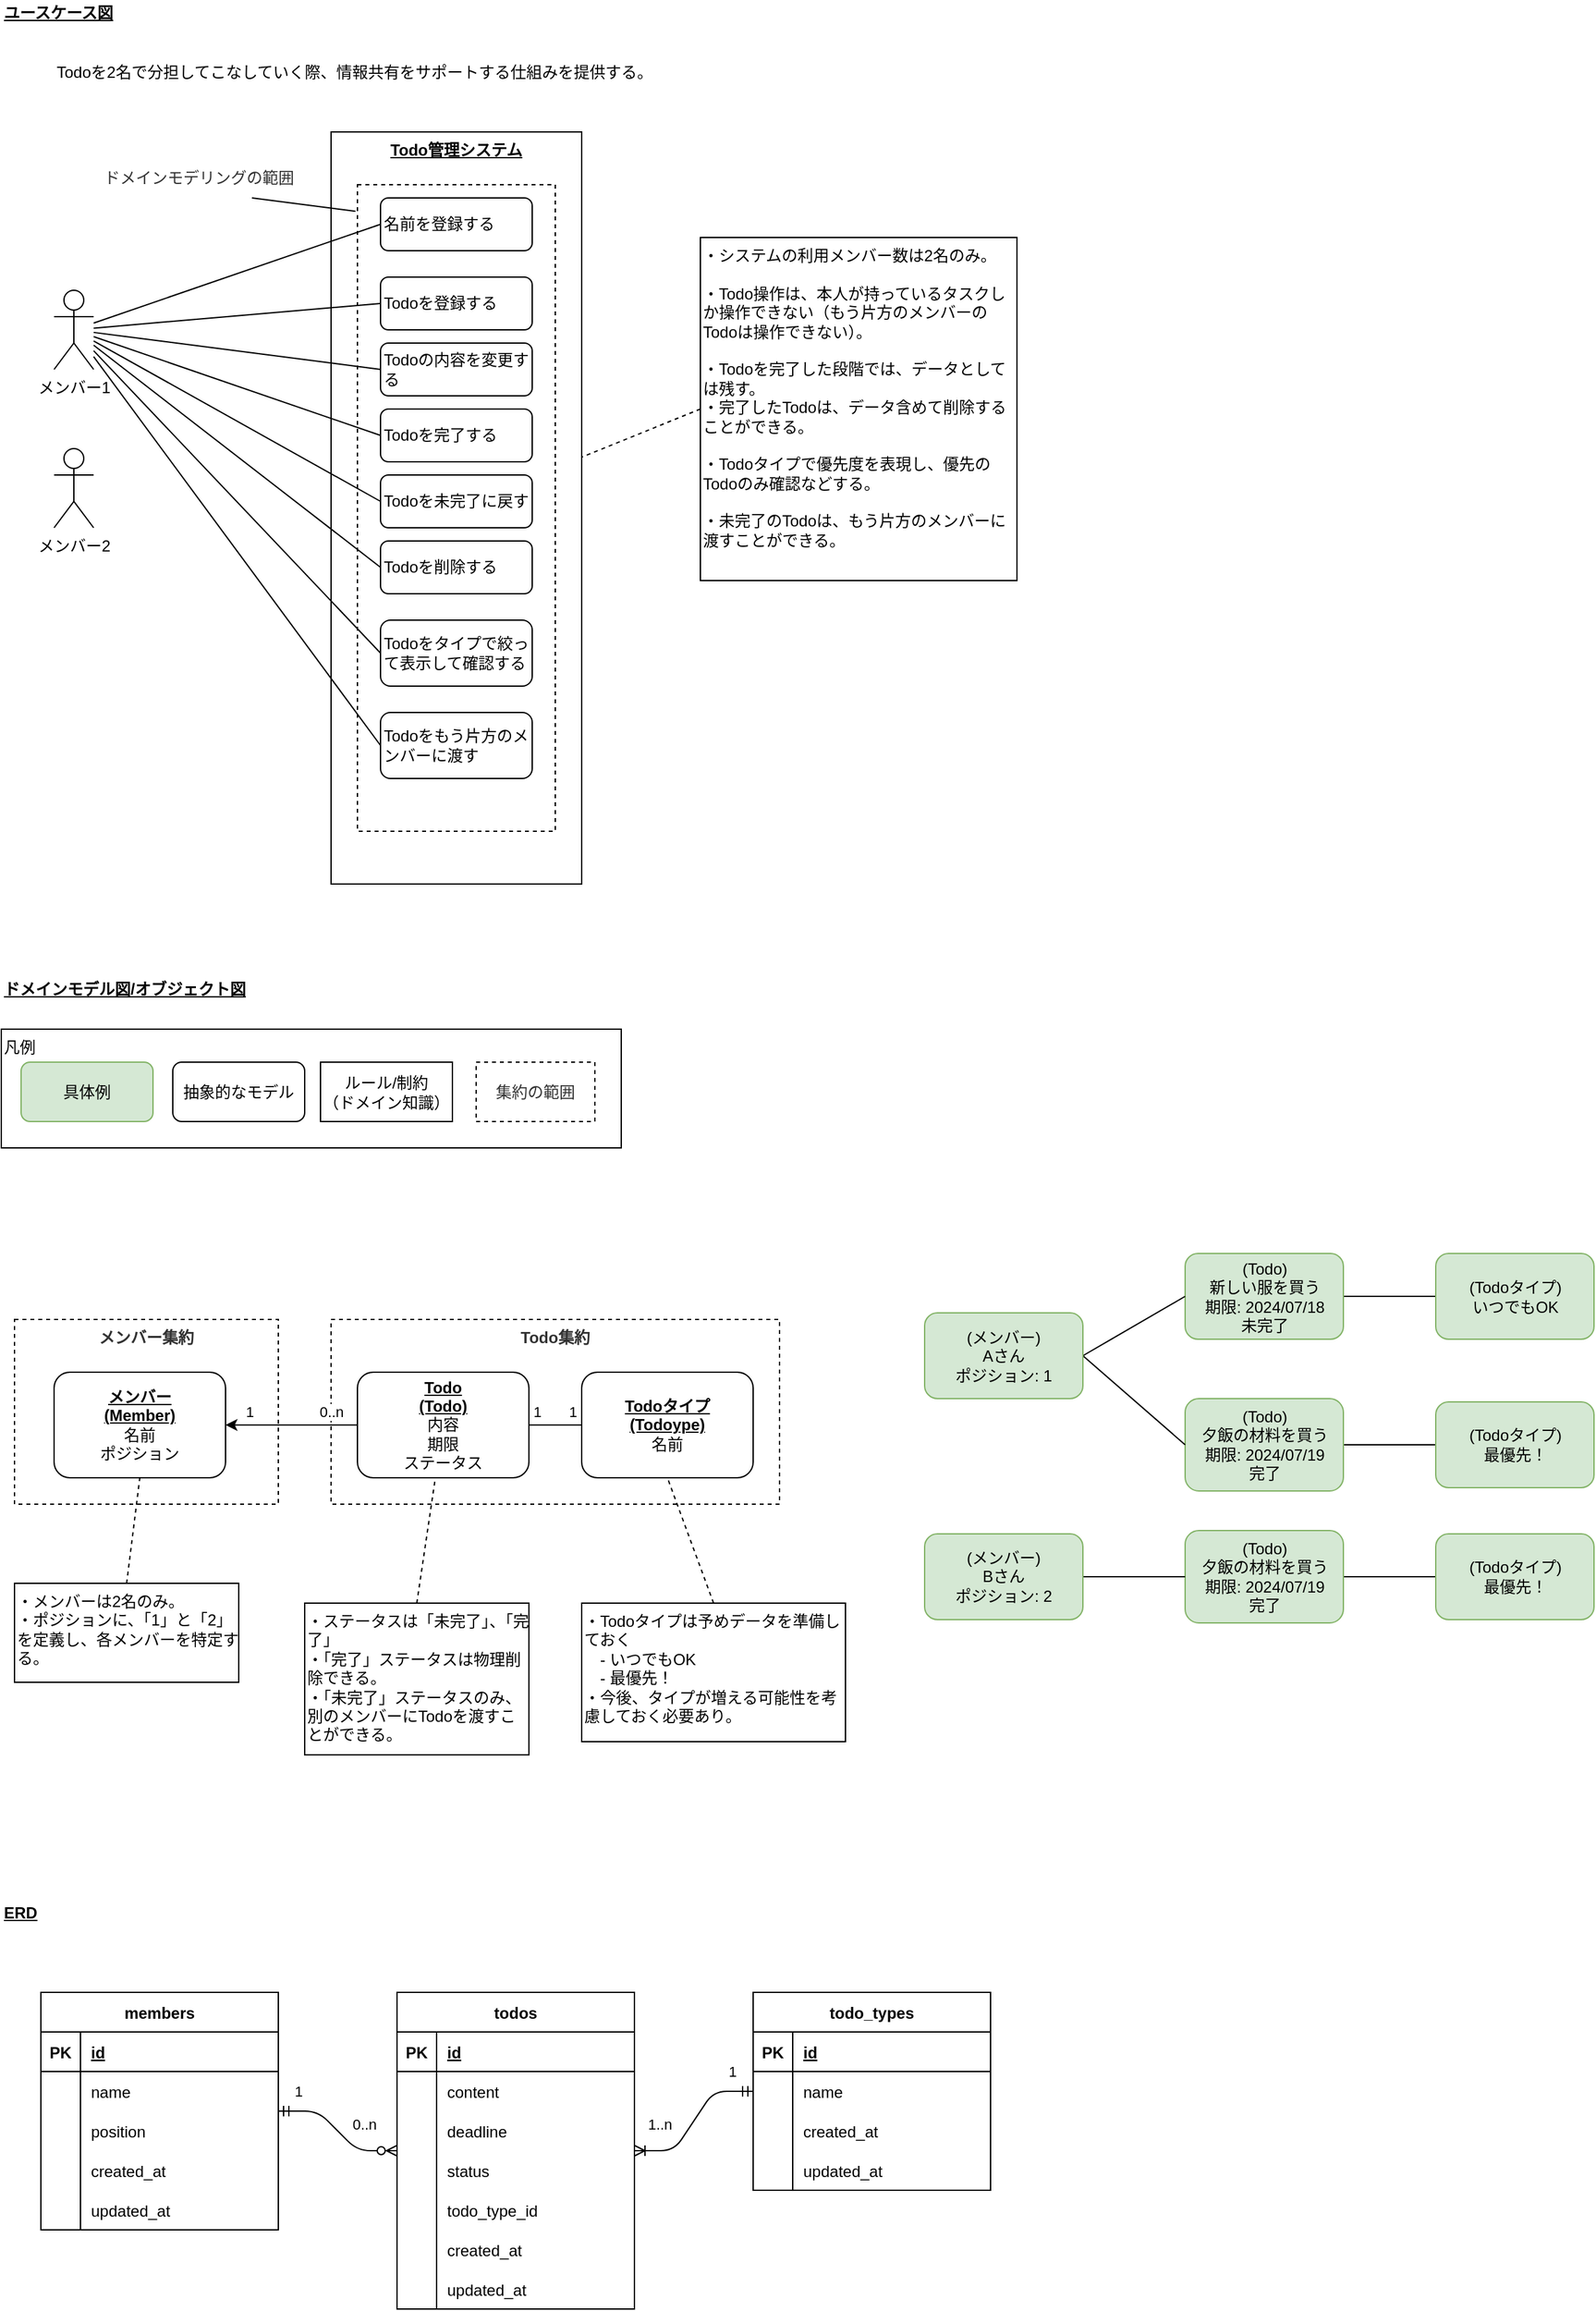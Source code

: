 <mxfile>
    <diagram id="qSRQhQrTSAJJsUl3RG-m" name="ページ1">
        <mxGraphModel dx="1060" dy="807" grid="1" gridSize="10" guides="1" tooltips="1" connect="1" arrows="1" fold="1" page="1" pageScale="1" pageWidth="1654" pageHeight="1169" math="0" shadow="0">
            <root>
                <mxCell id="0"/>
                <mxCell id="1" parent="0"/>
                <mxCell id="72" value="メンバー集約" style="rounded=0;whiteSpace=wrap;html=1;fontColor=#333333;dashed=1;verticalAlign=top;fontStyle=1" parent="1" vertex="1">
                    <mxGeometry x="50" y="1040" width="200" height="140" as="geometry"/>
                </mxCell>
                <mxCell id="71" value="Todo集約" style="rounded=0;whiteSpace=wrap;html=1;fontColor=#333333;dashed=1;verticalAlign=top;fontStyle=1" parent="1" vertex="1">
                    <mxGeometry x="290" y="1040" width="340" height="140" as="geometry"/>
                </mxCell>
                <mxCell id="4" value="&lt;u&gt;&lt;b&gt;Todo管理システム&lt;/b&gt;&lt;/u&gt;" style="rounded=0;whiteSpace=wrap;html=1;verticalAlign=top;" parent="1" vertex="1">
                    <mxGeometry x="290" y="140" width="190" height="570" as="geometry"/>
                </mxCell>
                <mxCell id="8" value="" style="rounded=0;whiteSpace=wrap;html=1;fontColor=#FF0000;dashed=1;fillColor=default;" parent="1" vertex="1">
                    <mxGeometry x="310" y="180" width="150" height="490" as="geometry"/>
                </mxCell>
                <mxCell id="2" value="&lt;u style=&quot;&quot;&gt;ユースケース図&lt;/u&gt;" style="text;html=1;strokeColor=none;fillColor=none;align=left;verticalAlign=middle;whiteSpace=wrap;rounded=0;fontStyle=1" parent="1" vertex="1">
                    <mxGeometry x="40" y="40" width="130" height="20" as="geometry"/>
                </mxCell>
                <mxCell id="3" value="メンバー1" style="shape=umlActor;verticalLabelPosition=bottom;verticalAlign=top;html=1;outlineConnect=0;" parent="1" vertex="1">
                    <mxGeometry x="80" y="260" width="30" height="60" as="geometry"/>
                </mxCell>
                <mxCell id="10" style="edgeStyle=none;html=1;exitX=0;exitY=0.5;exitDx=0;exitDy=0;endArrow=none;endFill=0;" parent="1" source="5" target="3" edge="1">
                    <mxGeometry relative="1" as="geometry"/>
                </mxCell>
                <mxCell id="5" value="Todoを登録する" style="rounded=1;whiteSpace=wrap;html=1;align=left;" parent="1" vertex="1">
                    <mxGeometry x="327.5" y="250" width="115" height="40" as="geometry"/>
                </mxCell>
                <mxCell id="11" style="edgeStyle=none;html=1;exitX=0;exitY=0.5;exitDx=0;exitDy=0;endArrow=none;endFill=0;" parent="1" source="6" target="3" edge="1">
                    <mxGeometry relative="1" as="geometry"/>
                </mxCell>
                <mxCell id="6" value="Todoの内容を変更する" style="rounded=1;whiteSpace=wrap;html=1;align=left;" parent="1" vertex="1">
                    <mxGeometry x="327.5" y="300" width="115" height="40" as="geometry"/>
                </mxCell>
                <mxCell id="12" style="edgeStyle=none;html=1;exitX=0;exitY=0.5;exitDx=0;exitDy=0;endArrow=none;endFill=0;" parent="1" source="7" target="3" edge="1">
                    <mxGeometry relative="1" as="geometry"/>
                </mxCell>
                <mxCell id="7" value="Todoを完了する" style="rounded=1;whiteSpace=wrap;html=1;align=left;" parent="1" vertex="1">
                    <mxGeometry x="327.5" y="350" width="115" height="40" as="geometry"/>
                </mxCell>
                <mxCell id="13" style="edgeStyle=none;html=1;exitX=0.75;exitY=1;exitDx=0;exitDy=0;entryX=-0.01;entryY=0.041;entryDx=0;entryDy=0;entryPerimeter=0;endArrow=none;endFill=0;" parent="1" source="9" target="8" edge="1">
                    <mxGeometry relative="1" as="geometry"/>
                </mxCell>
                <mxCell id="9" value="ドメインモデリングの範囲" style="text;html=1;strokeColor=none;fillColor=none;align=center;verticalAlign=middle;whiteSpace=wrap;rounded=0;dashed=1;fontColor=#333333;" parent="1" vertex="1">
                    <mxGeometry x="110" y="160" width="160" height="30" as="geometry"/>
                </mxCell>
                <mxCell id="15" style="edgeStyle=none;html=1;exitX=0;exitY=0.5;exitDx=0;exitDy=0;endArrow=none;endFill=0;" parent="1" source="14" target="3" edge="1">
                    <mxGeometry relative="1" as="geometry"/>
                </mxCell>
                <mxCell id="14" value="Todoをタイプで絞って表示して確認する" style="rounded=1;whiteSpace=wrap;html=1;align=left;" parent="1" vertex="1">
                    <mxGeometry x="327.5" y="510" width="115" height="50" as="geometry"/>
                </mxCell>
                <mxCell id="21" style="edgeStyle=none;html=1;exitX=0;exitY=0.5;exitDx=0;exitDy=0;endArrow=none;endFill=0;dashed=1;" parent="1" source="16" target="4" edge="1">
                    <mxGeometry relative="1" as="geometry"/>
                </mxCell>
                <mxCell id="16" value="・システムの利用メンバー数は2名のみ。&lt;br&gt;&lt;br&gt;・Todo操作は、本人が持っているタスクしか操作できない（もう片方のメンバーのTodoは操作できない）。&lt;br&gt;&lt;br&gt;・Todoを完了した段階では、データとしては残す。&lt;br&gt;・完了したTodoは、データ含めて削除することができる。&lt;br&gt;&lt;br&gt;・Todoタイプで優先度を表現し、優先のTodoのみ確認などする。&lt;br&gt;&lt;br&gt;・未完了のTodoは、もう片方のメンバーに渡すことができる。" style="rounded=0;whiteSpace=wrap;html=1;fillColor=default;align=left;verticalAlign=top;" parent="1" vertex="1">
                    <mxGeometry x="570" y="220" width="240" height="260" as="geometry"/>
                </mxCell>
                <mxCell id="18" style="edgeStyle=none;html=1;exitX=0;exitY=0.5;exitDx=0;exitDy=0;endArrow=none;endFill=0;" parent="1" source="17" target="3" edge="1">
                    <mxGeometry relative="1" as="geometry"/>
                </mxCell>
                <mxCell id="17" value="Todoを削除する" style="rounded=1;whiteSpace=wrap;html=1;align=left;" parent="1" vertex="1">
                    <mxGeometry x="327.5" y="450" width="115" height="40" as="geometry"/>
                </mxCell>
                <mxCell id="20" style="edgeStyle=none;html=1;exitX=0;exitY=0.5;exitDx=0;exitDy=0;endArrow=none;endFill=0;" parent="1" source="19" target="3" edge="1">
                    <mxGeometry relative="1" as="geometry"/>
                </mxCell>
                <mxCell id="19" value="Todoを未完了に戻す" style="rounded=1;whiteSpace=wrap;html=1;align=left;" parent="1" vertex="1">
                    <mxGeometry x="327.5" y="400" width="115" height="40" as="geometry"/>
                </mxCell>
                <mxCell id="22" value="&lt;u style=&quot;&quot;&gt;ドメインモデル図/オブジェクト図&lt;/u&gt;" style="text;html=1;strokeColor=none;fillColor=none;align=left;verticalAlign=middle;whiteSpace=wrap;rounded=0;fontStyle=1" parent="1" vertex="1">
                    <mxGeometry x="40" y="780" width="210" height="20" as="geometry"/>
                </mxCell>
                <mxCell id="28" value="凡例" style="rounded=0;whiteSpace=wrap;html=1;align=left;verticalAlign=top;" parent="1" vertex="1">
                    <mxGeometry x="40" y="820" width="470" height="90" as="geometry"/>
                </mxCell>
                <mxCell id="29" value="抽象的なモデル" style="rounded=1;whiteSpace=wrap;html=1;align=center;" parent="1" vertex="1">
                    <mxGeometry x="170" y="845" width="100" height="45" as="geometry"/>
                </mxCell>
                <mxCell id="30" value="具体例" style="rounded=1;whiteSpace=wrap;html=1;align=center;fillColor=#d5e8d4;strokeColor=#82b366;" parent="1" vertex="1">
                    <mxGeometry x="55" y="845" width="100" height="45" as="geometry"/>
                </mxCell>
                <mxCell id="31" value="ルール/制約&lt;br&gt;（ドメイン知識）" style="rounded=0;whiteSpace=wrap;html=1;align=center;verticalAlign=middle;" parent="1" vertex="1">
                    <mxGeometry x="282" y="845" width="100" height="45" as="geometry"/>
                </mxCell>
                <mxCell id="32" value="集約の範囲" style="rounded=0;whiteSpace=wrap;html=1;fontColor=#333333;dashed=1;" parent="1" vertex="1">
                    <mxGeometry x="400" y="845" width="90" height="45" as="geometry"/>
                </mxCell>
                <mxCell id="37" style="edgeStyle=none;html=1;exitX=1;exitY=0.5;exitDx=0;exitDy=0;endArrow=none;endFill=0;" parent="1" source="33" target="35" edge="1">
                    <mxGeometry relative="1" as="geometry"/>
                </mxCell>
                <mxCell id="33" value="(Todo)&lt;br&gt;新しい服を買う&lt;br&gt;期限: 2024/07/18&lt;br&gt;未完了" style="rounded=1;whiteSpace=wrap;html=1;align=center;fillColor=#d5e8d4;strokeColor=#82b366;" parent="1" vertex="1">
                    <mxGeometry x="937.5" y="990" width="120" height="65" as="geometry"/>
                </mxCell>
                <mxCell id="38" style="edgeStyle=none;html=1;exitX=1;exitY=0.5;exitDx=0;exitDy=0;entryX=0;entryY=0.5;entryDx=0;entryDy=0;endArrow=none;endFill=0;" parent="1" source="34" target="36" edge="1">
                    <mxGeometry relative="1" as="geometry"/>
                </mxCell>
                <mxCell id="34" value="(Todo)&lt;br&gt;夕飯の材料を買う&lt;br&gt;期限: 2024/07/19&lt;br&gt;完了" style="rounded=1;whiteSpace=wrap;html=1;align=center;fillColor=#d5e8d4;strokeColor=#82b366;" parent="1" vertex="1">
                    <mxGeometry x="937.5" y="1100" width="120" height="70" as="geometry"/>
                </mxCell>
                <mxCell id="35" value="(Todoタイプ)&lt;br&gt;いつでもOK" style="rounded=1;whiteSpace=wrap;html=1;align=center;fillColor=#d5e8d4;strokeColor=#82b366;" parent="1" vertex="1">
                    <mxGeometry x="1127.5" y="990" width="120" height="65" as="geometry"/>
                </mxCell>
                <mxCell id="36" value="(Todoタイプ)&lt;br&gt;最優先！" style="rounded=1;whiteSpace=wrap;html=1;align=center;fillColor=#d5e8d4;strokeColor=#82b366;" parent="1" vertex="1">
                    <mxGeometry x="1127.5" y="1102.5" width="120" height="65" as="geometry"/>
                </mxCell>
                <mxCell id="65" style="edgeStyle=none;html=1;exitX=1;exitY=0.5;exitDx=0;exitDy=0;entryX=0;entryY=0.5;entryDx=0;entryDy=0;endArrow=none;endFill=0;" parent="1" source="43" target="62" edge="1">
                    <mxGeometry relative="1" as="geometry"/>
                </mxCell>
                <mxCell id="68" value="1" style="edgeLabel;html=1;align=center;verticalAlign=middle;resizable=0;points=[];" parent="65" vertex="1" connectable="0">
                    <mxGeometry x="-0.715" y="2" relative="1" as="geometry">
                        <mxPoint y="-8" as="offset"/>
                    </mxGeometry>
                </mxCell>
                <mxCell id="69" value="1" style="edgeLabel;html=1;align=center;verticalAlign=middle;resizable=0;points=[];" parent="65" vertex="1" connectable="0">
                    <mxGeometry x="0.633" y="-1" relative="1" as="geometry">
                        <mxPoint y="-11" as="offset"/>
                    </mxGeometry>
                </mxCell>
                <mxCell id="43" value="&lt;u style=&quot;font-weight: bold;&quot;&gt;Todo&lt;/u&gt;&lt;br&gt;&lt;u style=&quot;font-weight: bold;&quot;&gt;(Todo)&lt;/u&gt;&lt;br&gt;内容&lt;br&gt;期限&lt;br&gt;ステータス" style="rounded=1;whiteSpace=wrap;html=1;align=center;" parent="1" vertex="1">
                    <mxGeometry x="310" y="1080" width="130" height="80" as="geometry"/>
                </mxCell>
                <mxCell id="44" value="メンバー2" style="shape=umlActor;verticalLabelPosition=bottom;verticalAlign=top;html=1;outlineConnect=0;" parent="1" vertex="1">
                    <mxGeometry x="80" y="380" width="30" height="60" as="geometry"/>
                </mxCell>
                <mxCell id="48" style="edgeStyle=none;html=1;exitX=0;exitY=0.5;exitDx=0;exitDy=0;endArrow=none;endFill=0;" parent="1" source="47" target="3" edge="1">
                    <mxGeometry relative="1" as="geometry"/>
                </mxCell>
                <mxCell id="47" value="Todoをもう片方のメンバーに渡す" style="rounded=1;whiteSpace=wrap;html=1;align=left;" parent="1" vertex="1">
                    <mxGeometry x="327.5" y="580" width="115" height="50" as="geometry"/>
                </mxCell>
                <mxCell id="49" value="Todoを2名で分担してこなしていく際、情報共有をサポートする仕組みを提供する。" style="text;html=1;strokeColor=none;fillColor=none;align=left;verticalAlign=middle;whiteSpace=wrap;rounded=0;" parent="1" vertex="1">
                    <mxGeometry x="80" y="80" width="500" height="30" as="geometry"/>
                </mxCell>
                <mxCell id="56" style="edgeStyle=none;html=1;exitX=1;exitY=0.5;exitDx=0;exitDy=0;entryX=0;entryY=0.5;entryDx=0;entryDy=0;endArrow=none;endFill=0;" parent="1" source="50" target="33" edge="1">
                    <mxGeometry relative="1" as="geometry"/>
                </mxCell>
                <mxCell id="57" style="edgeStyle=none;html=1;exitX=1;exitY=0.5;exitDx=0;exitDy=0;entryX=0;entryY=0.5;entryDx=0;entryDy=0;endArrow=none;endFill=0;" parent="1" source="50" target="34" edge="1">
                    <mxGeometry relative="1" as="geometry"/>
                </mxCell>
                <mxCell id="50" value="(メンバー)&lt;br&gt;Aさん&lt;br&gt;ポジション: 1" style="rounded=1;whiteSpace=wrap;html=1;align=center;fillColor=#d5e8d4;strokeColor=#82b366;" parent="1" vertex="1">
                    <mxGeometry x="740" y="1035" width="120" height="65" as="geometry"/>
                </mxCell>
                <mxCell id="51" style="edgeStyle=none;html=1;exitX=1;exitY=0.5;exitDx=0;exitDy=0;entryX=0;entryY=0.5;entryDx=0;entryDy=0;endArrow=none;endFill=0;" parent="1" source="54" target="55" edge="1">
                    <mxGeometry relative="1" as="geometry"/>
                </mxCell>
                <mxCell id="54" value="(Todo)&lt;br&gt;夕飯の材料を買う&lt;br&gt;期限: 2024/07/19&lt;br&gt;完了" style="rounded=1;whiteSpace=wrap;html=1;align=center;fillColor=#d5e8d4;strokeColor=#82b366;" parent="1" vertex="1">
                    <mxGeometry x="937.5" y="1200" width="120" height="70" as="geometry"/>
                </mxCell>
                <mxCell id="55" value="(Todoタイプ)&lt;br&gt;最優先！" style="rounded=1;whiteSpace=wrap;html=1;align=center;fillColor=#d5e8d4;strokeColor=#82b366;" parent="1" vertex="1">
                    <mxGeometry x="1127.5" y="1202.5" width="120" height="65" as="geometry"/>
                </mxCell>
                <mxCell id="59" style="edgeStyle=none;html=1;exitX=1;exitY=0.5;exitDx=0;exitDy=0;entryX=0;entryY=0.5;entryDx=0;entryDy=0;endArrow=none;endFill=0;" parent="1" source="58" target="54" edge="1">
                    <mxGeometry relative="1" as="geometry"/>
                </mxCell>
                <mxCell id="58" value="(メンバー)&lt;br&gt;Bさん&lt;br&gt;ポジション: 2" style="rounded=1;whiteSpace=wrap;html=1;align=center;fillColor=#d5e8d4;strokeColor=#82b366;" parent="1" vertex="1">
                    <mxGeometry x="740" y="1202.5" width="120" height="65" as="geometry"/>
                </mxCell>
                <mxCell id="61" style="edgeStyle=none;html=1;exitX=0;exitY=0.5;exitDx=0;exitDy=0;endArrow=none;endFill=0;" parent="1" source="60" target="3" edge="1">
                    <mxGeometry relative="1" as="geometry"/>
                </mxCell>
                <mxCell id="60" value="名前を登録する" style="rounded=1;whiteSpace=wrap;html=1;align=left;" parent="1" vertex="1">
                    <mxGeometry x="327.5" y="190" width="115" height="40" as="geometry"/>
                </mxCell>
                <mxCell id="62" value="&lt;u style=&quot;font-weight: bold;&quot;&gt;Todoタイプ&lt;/u&gt;&lt;br&gt;&lt;u style=&quot;font-weight: bold;&quot;&gt;(Todoype)&lt;/u&gt;&lt;br&gt;名前" style="rounded=1;whiteSpace=wrap;html=1;align=center;" parent="1" vertex="1">
                    <mxGeometry x="480" y="1080" width="130" height="80" as="geometry"/>
                </mxCell>
                <mxCell id="64" style="edgeStyle=none;html=1;exitX=1;exitY=0.5;exitDx=0;exitDy=0;entryX=0;entryY=0.5;entryDx=0;entryDy=0;endArrow=none;endFill=0;startArrow=classic;startFill=1;" parent="1" source="63" target="43" edge="1">
                    <mxGeometry relative="1" as="geometry"/>
                </mxCell>
                <mxCell id="66" value="1" style="edgeLabel;html=1;align=center;verticalAlign=middle;resizable=0;points=[];" parent="64" vertex="1" connectable="0">
                    <mxGeometry x="-0.639" relative="1" as="geometry">
                        <mxPoint y="-10" as="offset"/>
                    </mxGeometry>
                </mxCell>
                <mxCell id="67" value="0..n" style="edgeLabel;html=1;align=center;verticalAlign=middle;resizable=0;points=[];" parent="64" vertex="1" connectable="0">
                    <mxGeometry x="0.603" y="-1" relative="1" as="geometry">
                        <mxPoint y="-11" as="offset"/>
                    </mxGeometry>
                </mxCell>
                <mxCell id="63" value="&lt;b&gt;&lt;u&gt;メンバー&lt;/u&gt;&lt;/b&gt;&lt;br&gt;&lt;u style=&quot;font-weight: bold;&quot;&gt;(Member)&lt;/u&gt;&lt;br&gt;名前&lt;br&gt;ポジション" style="rounded=1;whiteSpace=wrap;html=1;align=center;" parent="1" vertex="1">
                    <mxGeometry x="80" y="1080" width="130" height="80" as="geometry"/>
                </mxCell>
                <mxCell id="73" style="edgeStyle=none;html=1;exitX=0.5;exitY=0;exitDx=0;exitDy=0;startArrow=none;startFill=0;endArrow=none;endFill=0;dashed=1;" parent="1" source="70" target="43" edge="1">
                    <mxGeometry relative="1" as="geometry"/>
                </mxCell>
                <mxCell id="70" value="・ステータスは「未完了」、「完了」&lt;br&gt;・「完了」ステータスは物理削除できる。&lt;br&gt;・「未完了」ステータスのみ、別のメンバーにTodoを渡すことができる。" style="rounded=0;whiteSpace=wrap;html=1;align=left;verticalAlign=top;" parent="1" vertex="1">
                    <mxGeometry x="270" y="1255" width="170" height="115" as="geometry"/>
                </mxCell>
                <mxCell id="75" style="edgeStyle=none;html=1;exitX=0.5;exitY=0;exitDx=0;exitDy=0;entryX=0.5;entryY=1;entryDx=0;entryDy=0;dashed=1;startArrow=none;startFill=0;endArrow=none;endFill=0;" parent="1" source="74" target="62" edge="1">
                    <mxGeometry relative="1" as="geometry"/>
                </mxCell>
                <mxCell id="74" value="・Todoタイプは予めデータを準備しておく&lt;br&gt;　- いつでもOK&lt;br&gt;　- 最優先！&lt;br&gt;・今後、タイプが増える可能性を考慮しておく必要あり。" style="rounded=0;whiteSpace=wrap;html=1;align=left;verticalAlign=top;" parent="1" vertex="1">
                    <mxGeometry x="480" y="1255" width="200" height="105" as="geometry"/>
                </mxCell>
                <mxCell id="77" style="edgeStyle=none;html=1;exitX=0.5;exitY=0;exitDx=0;exitDy=0;entryX=0.5;entryY=1;entryDx=0;entryDy=0;dashed=1;startArrow=none;startFill=0;endArrow=none;endFill=0;" parent="1" source="76" target="63" edge="1">
                    <mxGeometry relative="1" as="geometry"/>
                </mxCell>
                <mxCell id="76" value="・メンバーは2名のみ。&lt;br&gt;・ポジションに、「1」と「2」を定義し、各メンバーを特定する。" style="rounded=0;whiteSpace=wrap;html=1;align=left;verticalAlign=top;" parent="1" vertex="1">
                    <mxGeometry x="50" y="1240" width="170" height="75" as="geometry"/>
                </mxCell>
                <mxCell id="78" value="members" style="shape=table;startSize=30;container=1;collapsible=1;childLayout=tableLayout;fixedRows=1;rowLines=0;fontStyle=1;align=center;resizeLast=1;" vertex="1" parent="1">
                    <mxGeometry x="70" y="1550" width="180" height="180" as="geometry"/>
                </mxCell>
                <mxCell id="79" value="" style="shape=tableRow;horizontal=0;startSize=0;swimlaneHead=0;swimlaneBody=0;fillColor=none;collapsible=0;dropTarget=0;points=[[0,0.5],[1,0.5]];portConstraint=eastwest;top=0;left=0;right=0;bottom=1;" vertex="1" parent="78">
                    <mxGeometry y="30" width="180" height="30" as="geometry"/>
                </mxCell>
                <mxCell id="80" value="PK" style="shape=partialRectangle;connectable=0;fillColor=none;top=0;left=0;bottom=0;right=0;fontStyle=1;overflow=hidden;" vertex="1" parent="79">
                    <mxGeometry width="30" height="30" as="geometry">
                        <mxRectangle width="30" height="30" as="alternateBounds"/>
                    </mxGeometry>
                </mxCell>
                <mxCell id="81" value="id" style="shape=partialRectangle;connectable=0;fillColor=none;top=0;left=0;bottom=0;right=0;align=left;spacingLeft=6;fontStyle=5;overflow=hidden;" vertex="1" parent="79">
                    <mxGeometry x="30" width="150" height="30" as="geometry">
                        <mxRectangle width="150" height="30" as="alternateBounds"/>
                    </mxGeometry>
                </mxCell>
                <mxCell id="82" value="" style="shape=tableRow;horizontal=0;startSize=0;swimlaneHead=0;swimlaneBody=0;fillColor=none;collapsible=0;dropTarget=0;points=[[0,0.5],[1,0.5]];portConstraint=eastwest;top=0;left=0;right=0;bottom=0;" vertex="1" parent="78">
                    <mxGeometry y="60" width="180" height="30" as="geometry"/>
                </mxCell>
                <mxCell id="83" value="" style="shape=partialRectangle;connectable=0;fillColor=none;top=0;left=0;bottom=0;right=0;editable=1;overflow=hidden;" vertex="1" parent="82">
                    <mxGeometry width="30" height="30" as="geometry">
                        <mxRectangle width="30" height="30" as="alternateBounds"/>
                    </mxGeometry>
                </mxCell>
                <mxCell id="84" value="name" style="shape=partialRectangle;connectable=0;fillColor=none;top=0;left=0;bottom=0;right=0;align=left;spacingLeft=6;overflow=hidden;" vertex="1" parent="82">
                    <mxGeometry x="30" width="150" height="30" as="geometry">
                        <mxRectangle width="150" height="30" as="alternateBounds"/>
                    </mxGeometry>
                </mxCell>
                <mxCell id="85" value="" style="shape=tableRow;horizontal=0;startSize=0;swimlaneHead=0;swimlaneBody=0;fillColor=none;collapsible=0;dropTarget=0;points=[[0,0.5],[1,0.5]];portConstraint=eastwest;top=0;left=0;right=0;bottom=0;" vertex="1" parent="78">
                    <mxGeometry y="90" width="180" height="30" as="geometry"/>
                </mxCell>
                <mxCell id="86" value="" style="shape=partialRectangle;connectable=0;fillColor=none;top=0;left=0;bottom=0;right=0;editable=1;overflow=hidden;" vertex="1" parent="85">
                    <mxGeometry width="30" height="30" as="geometry">
                        <mxRectangle width="30" height="30" as="alternateBounds"/>
                    </mxGeometry>
                </mxCell>
                <mxCell id="87" value="position" style="shape=partialRectangle;connectable=0;fillColor=none;top=0;left=0;bottom=0;right=0;align=left;spacingLeft=6;overflow=hidden;" vertex="1" parent="85">
                    <mxGeometry x="30" width="150" height="30" as="geometry">
                        <mxRectangle width="150" height="30" as="alternateBounds"/>
                    </mxGeometry>
                </mxCell>
                <mxCell id="117" style="shape=tableRow;horizontal=0;startSize=0;swimlaneHead=0;swimlaneBody=0;fillColor=none;collapsible=0;dropTarget=0;points=[[0,0.5],[1,0.5]];portConstraint=eastwest;top=0;left=0;right=0;bottom=0;" vertex="1" parent="78">
                    <mxGeometry y="120" width="180" height="30" as="geometry"/>
                </mxCell>
                <mxCell id="118" style="shape=partialRectangle;connectable=0;fillColor=none;top=0;left=0;bottom=0;right=0;editable=1;overflow=hidden;" vertex="1" parent="117">
                    <mxGeometry width="30" height="30" as="geometry">
                        <mxRectangle width="30" height="30" as="alternateBounds"/>
                    </mxGeometry>
                </mxCell>
                <mxCell id="119" value="created_at" style="shape=partialRectangle;connectable=0;fillColor=none;top=0;left=0;bottom=0;right=0;align=left;spacingLeft=6;overflow=hidden;" vertex="1" parent="117">
                    <mxGeometry x="30" width="150" height="30" as="geometry">
                        <mxRectangle width="150" height="30" as="alternateBounds"/>
                    </mxGeometry>
                </mxCell>
                <mxCell id="114" style="shape=tableRow;horizontal=0;startSize=0;swimlaneHead=0;swimlaneBody=0;fillColor=none;collapsible=0;dropTarget=0;points=[[0,0.5],[1,0.5]];portConstraint=eastwest;top=0;left=0;right=0;bottom=0;" vertex="1" parent="78">
                    <mxGeometry y="150" width="180" height="30" as="geometry"/>
                </mxCell>
                <mxCell id="115" style="shape=partialRectangle;connectable=0;fillColor=none;top=0;left=0;bottom=0;right=0;editable=1;overflow=hidden;" vertex="1" parent="114">
                    <mxGeometry width="30" height="30" as="geometry">
                        <mxRectangle width="30" height="30" as="alternateBounds"/>
                    </mxGeometry>
                </mxCell>
                <mxCell id="116" value="updated_at" style="shape=partialRectangle;connectable=0;fillColor=none;top=0;left=0;bottom=0;right=0;align=left;spacingLeft=6;overflow=hidden;" vertex="1" parent="114">
                    <mxGeometry x="30" width="150" height="30" as="geometry">
                        <mxRectangle width="150" height="30" as="alternateBounds"/>
                    </mxGeometry>
                </mxCell>
                <mxCell id="91" value="todos" style="shape=table;startSize=30;container=1;collapsible=1;childLayout=tableLayout;fixedRows=1;rowLines=0;fontStyle=1;align=center;resizeLast=1;" vertex="1" parent="1">
                    <mxGeometry x="340" y="1550" width="180" height="240" as="geometry"/>
                </mxCell>
                <mxCell id="92" value="" style="shape=tableRow;horizontal=0;startSize=0;swimlaneHead=0;swimlaneBody=0;fillColor=none;collapsible=0;dropTarget=0;points=[[0,0.5],[1,0.5]];portConstraint=eastwest;top=0;left=0;right=0;bottom=1;" vertex="1" parent="91">
                    <mxGeometry y="30" width="180" height="30" as="geometry"/>
                </mxCell>
                <mxCell id="93" value="PK" style="shape=partialRectangle;connectable=0;fillColor=none;top=0;left=0;bottom=0;right=0;fontStyle=1;overflow=hidden;" vertex="1" parent="92">
                    <mxGeometry width="30" height="30" as="geometry">
                        <mxRectangle width="30" height="30" as="alternateBounds"/>
                    </mxGeometry>
                </mxCell>
                <mxCell id="94" value="id" style="shape=partialRectangle;connectable=0;fillColor=none;top=0;left=0;bottom=0;right=0;align=left;spacingLeft=6;fontStyle=5;overflow=hidden;" vertex="1" parent="92">
                    <mxGeometry x="30" width="150" height="30" as="geometry">
                        <mxRectangle width="150" height="30" as="alternateBounds"/>
                    </mxGeometry>
                </mxCell>
                <mxCell id="95" value="" style="shape=tableRow;horizontal=0;startSize=0;swimlaneHead=0;swimlaneBody=0;fillColor=none;collapsible=0;dropTarget=0;points=[[0,0.5],[1,0.5]];portConstraint=eastwest;top=0;left=0;right=0;bottom=0;" vertex="1" parent="91">
                    <mxGeometry y="60" width="180" height="30" as="geometry"/>
                </mxCell>
                <mxCell id="96" value="" style="shape=partialRectangle;connectable=0;fillColor=none;top=0;left=0;bottom=0;right=0;editable=1;overflow=hidden;" vertex="1" parent="95">
                    <mxGeometry width="30" height="30" as="geometry">
                        <mxRectangle width="30" height="30" as="alternateBounds"/>
                    </mxGeometry>
                </mxCell>
                <mxCell id="97" value="content" style="shape=partialRectangle;connectable=0;fillColor=none;top=0;left=0;bottom=0;right=0;align=left;spacingLeft=6;overflow=hidden;" vertex="1" parent="95">
                    <mxGeometry x="30" width="150" height="30" as="geometry">
                        <mxRectangle width="150" height="30" as="alternateBounds"/>
                    </mxGeometry>
                </mxCell>
                <mxCell id="98" value="" style="shape=tableRow;horizontal=0;startSize=0;swimlaneHead=0;swimlaneBody=0;fillColor=none;collapsible=0;dropTarget=0;points=[[0,0.5],[1,0.5]];portConstraint=eastwest;top=0;left=0;right=0;bottom=0;" vertex="1" parent="91">
                    <mxGeometry y="90" width="180" height="30" as="geometry"/>
                </mxCell>
                <mxCell id="99" value="" style="shape=partialRectangle;connectable=0;fillColor=none;top=0;left=0;bottom=0;right=0;editable=1;overflow=hidden;" vertex="1" parent="98">
                    <mxGeometry width="30" height="30" as="geometry">
                        <mxRectangle width="30" height="30" as="alternateBounds"/>
                    </mxGeometry>
                </mxCell>
                <mxCell id="100" value="deadline" style="shape=partialRectangle;connectable=0;fillColor=none;top=0;left=0;bottom=0;right=0;align=left;spacingLeft=6;overflow=hidden;" vertex="1" parent="98">
                    <mxGeometry x="30" width="150" height="30" as="geometry">
                        <mxRectangle width="150" height="30" as="alternateBounds"/>
                    </mxGeometry>
                </mxCell>
                <mxCell id="111" style="shape=tableRow;horizontal=0;startSize=0;swimlaneHead=0;swimlaneBody=0;fillColor=none;collapsible=0;dropTarget=0;points=[[0,0.5],[1,0.5]];portConstraint=eastwest;top=0;left=0;right=0;bottom=0;" vertex="1" parent="91">
                    <mxGeometry y="120" width="180" height="30" as="geometry"/>
                </mxCell>
                <mxCell id="112" style="shape=partialRectangle;connectable=0;fillColor=none;top=0;left=0;bottom=0;right=0;editable=1;overflow=hidden;" vertex="1" parent="111">
                    <mxGeometry width="30" height="30" as="geometry">
                        <mxRectangle width="30" height="30" as="alternateBounds"/>
                    </mxGeometry>
                </mxCell>
                <mxCell id="113" value="status" style="shape=partialRectangle;connectable=0;fillColor=none;top=0;left=0;bottom=0;right=0;align=left;spacingLeft=6;overflow=hidden;" vertex="1" parent="111">
                    <mxGeometry x="30" width="150" height="30" as="geometry">
                        <mxRectangle width="150" height="30" as="alternateBounds"/>
                    </mxGeometry>
                </mxCell>
                <mxCell id="134" style="shape=tableRow;horizontal=0;startSize=0;swimlaneHead=0;swimlaneBody=0;fillColor=none;collapsible=0;dropTarget=0;points=[[0,0.5],[1,0.5]];portConstraint=eastwest;top=0;left=0;right=0;bottom=0;" vertex="1" parent="91">
                    <mxGeometry y="150" width="180" height="30" as="geometry"/>
                </mxCell>
                <mxCell id="135" style="shape=partialRectangle;connectable=0;fillColor=none;top=0;left=0;bottom=0;right=0;editable=1;overflow=hidden;" vertex="1" parent="134">
                    <mxGeometry width="30" height="30" as="geometry">
                        <mxRectangle width="30" height="30" as="alternateBounds"/>
                    </mxGeometry>
                </mxCell>
                <mxCell id="136" value="todo_type_id" style="shape=partialRectangle;connectable=0;fillColor=none;top=0;left=0;bottom=0;right=0;align=left;spacingLeft=6;overflow=hidden;" vertex="1" parent="134">
                    <mxGeometry x="30" width="150" height="30" as="geometry">
                        <mxRectangle width="150" height="30" as="alternateBounds"/>
                    </mxGeometry>
                </mxCell>
                <mxCell id="120" style="shape=tableRow;horizontal=0;startSize=0;swimlaneHead=0;swimlaneBody=0;fillColor=none;collapsible=0;dropTarget=0;points=[[0,0.5],[1,0.5]];portConstraint=eastwest;top=0;left=0;right=0;bottom=0;" vertex="1" parent="91">
                    <mxGeometry y="180" width="180" height="30" as="geometry"/>
                </mxCell>
                <mxCell id="121" style="shape=partialRectangle;connectable=0;fillColor=none;top=0;left=0;bottom=0;right=0;editable=1;overflow=hidden;" vertex="1" parent="120">
                    <mxGeometry width="30" height="30" as="geometry">
                        <mxRectangle width="30" height="30" as="alternateBounds"/>
                    </mxGeometry>
                </mxCell>
                <mxCell id="122" value="created_at" style="shape=partialRectangle;connectable=0;fillColor=none;top=0;left=0;bottom=0;right=0;align=left;spacingLeft=6;overflow=hidden;" vertex="1" parent="120">
                    <mxGeometry x="30" width="150" height="30" as="geometry">
                        <mxRectangle width="150" height="30" as="alternateBounds"/>
                    </mxGeometry>
                </mxCell>
                <mxCell id="123" style="shape=tableRow;horizontal=0;startSize=0;swimlaneHead=0;swimlaneBody=0;fillColor=none;collapsible=0;dropTarget=0;points=[[0,0.5],[1,0.5]];portConstraint=eastwest;top=0;left=0;right=0;bottom=0;" vertex="1" parent="91">
                    <mxGeometry y="210" width="180" height="30" as="geometry"/>
                </mxCell>
                <mxCell id="124" style="shape=partialRectangle;connectable=0;fillColor=none;top=0;left=0;bottom=0;right=0;editable=1;overflow=hidden;" vertex="1" parent="123">
                    <mxGeometry width="30" height="30" as="geometry">
                        <mxRectangle width="30" height="30" as="alternateBounds"/>
                    </mxGeometry>
                </mxCell>
                <mxCell id="125" value="updated_at" style="shape=partialRectangle;connectable=0;fillColor=none;top=0;left=0;bottom=0;right=0;align=left;spacingLeft=6;overflow=hidden;" vertex="1" parent="123">
                    <mxGeometry x="30" width="150" height="30" as="geometry">
                        <mxRectangle width="150" height="30" as="alternateBounds"/>
                    </mxGeometry>
                </mxCell>
                <mxCell id="101" value="todo_types" style="shape=table;startSize=30;container=1;collapsible=1;childLayout=tableLayout;fixedRows=1;rowLines=0;fontStyle=1;align=center;resizeLast=1;" vertex="1" parent="1">
                    <mxGeometry x="610" y="1550" width="180" height="150" as="geometry"/>
                </mxCell>
                <mxCell id="102" value="" style="shape=tableRow;horizontal=0;startSize=0;swimlaneHead=0;swimlaneBody=0;fillColor=none;collapsible=0;dropTarget=0;points=[[0,0.5],[1,0.5]];portConstraint=eastwest;top=0;left=0;right=0;bottom=1;" vertex="1" parent="101">
                    <mxGeometry y="30" width="180" height="30" as="geometry"/>
                </mxCell>
                <mxCell id="103" value="PK" style="shape=partialRectangle;connectable=0;fillColor=none;top=0;left=0;bottom=0;right=0;fontStyle=1;overflow=hidden;" vertex="1" parent="102">
                    <mxGeometry width="30" height="30" as="geometry">
                        <mxRectangle width="30" height="30" as="alternateBounds"/>
                    </mxGeometry>
                </mxCell>
                <mxCell id="104" value="id" style="shape=partialRectangle;connectable=0;fillColor=none;top=0;left=0;bottom=0;right=0;align=left;spacingLeft=6;fontStyle=5;overflow=hidden;" vertex="1" parent="102">
                    <mxGeometry x="30" width="150" height="30" as="geometry">
                        <mxRectangle width="150" height="30" as="alternateBounds"/>
                    </mxGeometry>
                </mxCell>
                <mxCell id="105" value="" style="shape=tableRow;horizontal=0;startSize=0;swimlaneHead=0;swimlaneBody=0;fillColor=none;collapsible=0;dropTarget=0;points=[[0,0.5],[1,0.5]];portConstraint=eastwest;top=0;left=0;right=0;bottom=0;" vertex="1" parent="101">
                    <mxGeometry y="60" width="180" height="30" as="geometry"/>
                </mxCell>
                <mxCell id="106" value="" style="shape=partialRectangle;connectable=0;fillColor=none;top=0;left=0;bottom=0;right=0;editable=1;overflow=hidden;" vertex="1" parent="105">
                    <mxGeometry width="30" height="30" as="geometry">
                        <mxRectangle width="30" height="30" as="alternateBounds"/>
                    </mxGeometry>
                </mxCell>
                <mxCell id="107" value="name" style="shape=partialRectangle;connectable=0;fillColor=none;top=0;left=0;bottom=0;right=0;align=left;spacingLeft=6;overflow=hidden;" vertex="1" parent="105">
                    <mxGeometry x="30" width="150" height="30" as="geometry">
                        <mxRectangle width="150" height="30" as="alternateBounds"/>
                    </mxGeometry>
                </mxCell>
                <mxCell id="126" style="shape=tableRow;horizontal=0;startSize=0;swimlaneHead=0;swimlaneBody=0;fillColor=none;collapsible=0;dropTarget=0;points=[[0,0.5],[1,0.5]];portConstraint=eastwest;top=0;left=0;right=0;bottom=0;" vertex="1" parent="101">
                    <mxGeometry y="90" width="180" height="30" as="geometry"/>
                </mxCell>
                <mxCell id="127" style="shape=partialRectangle;connectable=0;fillColor=none;top=0;left=0;bottom=0;right=0;editable=1;overflow=hidden;" vertex="1" parent="126">
                    <mxGeometry width="30" height="30" as="geometry">
                        <mxRectangle width="30" height="30" as="alternateBounds"/>
                    </mxGeometry>
                </mxCell>
                <mxCell id="128" value="created_at" style="shape=partialRectangle;connectable=0;fillColor=none;top=0;left=0;bottom=0;right=0;align=left;spacingLeft=6;overflow=hidden;" vertex="1" parent="126">
                    <mxGeometry x="30" width="150" height="30" as="geometry">
                        <mxRectangle width="150" height="30" as="alternateBounds"/>
                    </mxGeometry>
                </mxCell>
                <mxCell id="129" style="shape=tableRow;horizontal=0;startSize=0;swimlaneHead=0;swimlaneBody=0;fillColor=none;collapsible=0;dropTarget=0;points=[[0,0.5],[1,0.5]];portConstraint=eastwest;top=0;left=0;right=0;bottom=0;" vertex="1" parent="101">
                    <mxGeometry y="120" width="180" height="30" as="geometry"/>
                </mxCell>
                <mxCell id="130" style="shape=partialRectangle;connectable=0;fillColor=none;top=0;left=0;bottom=0;right=0;editable=1;overflow=hidden;" vertex="1" parent="129">
                    <mxGeometry width="30" height="30" as="geometry">
                        <mxRectangle width="30" height="30" as="alternateBounds"/>
                    </mxGeometry>
                </mxCell>
                <mxCell id="131" value="updated_at" style="shape=partialRectangle;connectable=0;fillColor=none;top=0;left=0;bottom=0;right=0;align=left;spacingLeft=6;overflow=hidden;" vertex="1" parent="129">
                    <mxGeometry x="30" width="150" height="30" as="geometry">
                        <mxRectangle width="150" height="30" as="alternateBounds"/>
                    </mxGeometry>
                </mxCell>
                <mxCell id="133" value="&lt;u style=&quot;&quot;&gt;ERD&lt;br&gt;&lt;/u&gt;" style="text;html=1;strokeColor=none;fillColor=none;align=left;verticalAlign=middle;whiteSpace=wrap;rounded=0;fontStyle=1" vertex="1" parent="1">
                    <mxGeometry x="40" y="1480" width="210" height="20" as="geometry"/>
                </mxCell>
                <mxCell id="137" value="" style="edgeStyle=entityRelationEdgeStyle;fontSize=12;html=1;endArrow=ERzeroToMany;startArrow=ERmandOne;" edge="1" parent="1" source="78" target="91">
                    <mxGeometry width="100" height="100" relative="1" as="geometry">
                        <mxPoint x="310" y="1550" as="sourcePoint"/>
                        <mxPoint x="410" y="1450" as="targetPoint"/>
                    </mxGeometry>
                </mxCell>
                <mxCell id="138" value="1" style="edgeLabel;html=1;align=center;verticalAlign=middle;resizable=0;points=[];" vertex="1" connectable="0" parent="137">
                    <mxGeometry x="-0.709" relative="1" as="geometry">
                        <mxPoint y="-15" as="offset"/>
                    </mxGeometry>
                </mxCell>
                <mxCell id="139" value="0..n" style="edgeLabel;html=1;align=center;verticalAlign=middle;resizable=0;points=[];" vertex="1" connectable="0" parent="137">
                    <mxGeometry x="0.51" y="4" relative="1" as="geometry">
                        <mxPoint y="-16" as="offset"/>
                    </mxGeometry>
                </mxCell>
                <mxCell id="140" value="" style="edgeStyle=entityRelationEdgeStyle;fontSize=12;html=1;endArrow=ERoneToMany;startArrow=ERmandOne;" edge="1" parent="1" source="101" target="91">
                    <mxGeometry width="100" height="100" relative="1" as="geometry">
                        <mxPoint x="330" y="1570" as="sourcePoint"/>
                        <mxPoint x="430" y="1470" as="targetPoint"/>
                    </mxGeometry>
                </mxCell>
                <mxCell id="141" value="1" style="edgeLabel;html=1;align=center;verticalAlign=middle;resizable=0;points=[];" vertex="1" connectable="0" parent="140">
                    <mxGeometry x="-0.718" relative="1" as="geometry">
                        <mxPoint y="-15" as="offset"/>
                    </mxGeometry>
                </mxCell>
                <mxCell id="142" value="1..n" style="edgeLabel;html=1;align=center;verticalAlign=middle;resizable=0;points=[];" vertex="1" connectable="0" parent="140">
                    <mxGeometry x="0.677" relative="1" as="geometry">
                        <mxPoint y="-20" as="offset"/>
                    </mxGeometry>
                </mxCell>
            </root>
        </mxGraphModel>
    </diagram>
</mxfile>